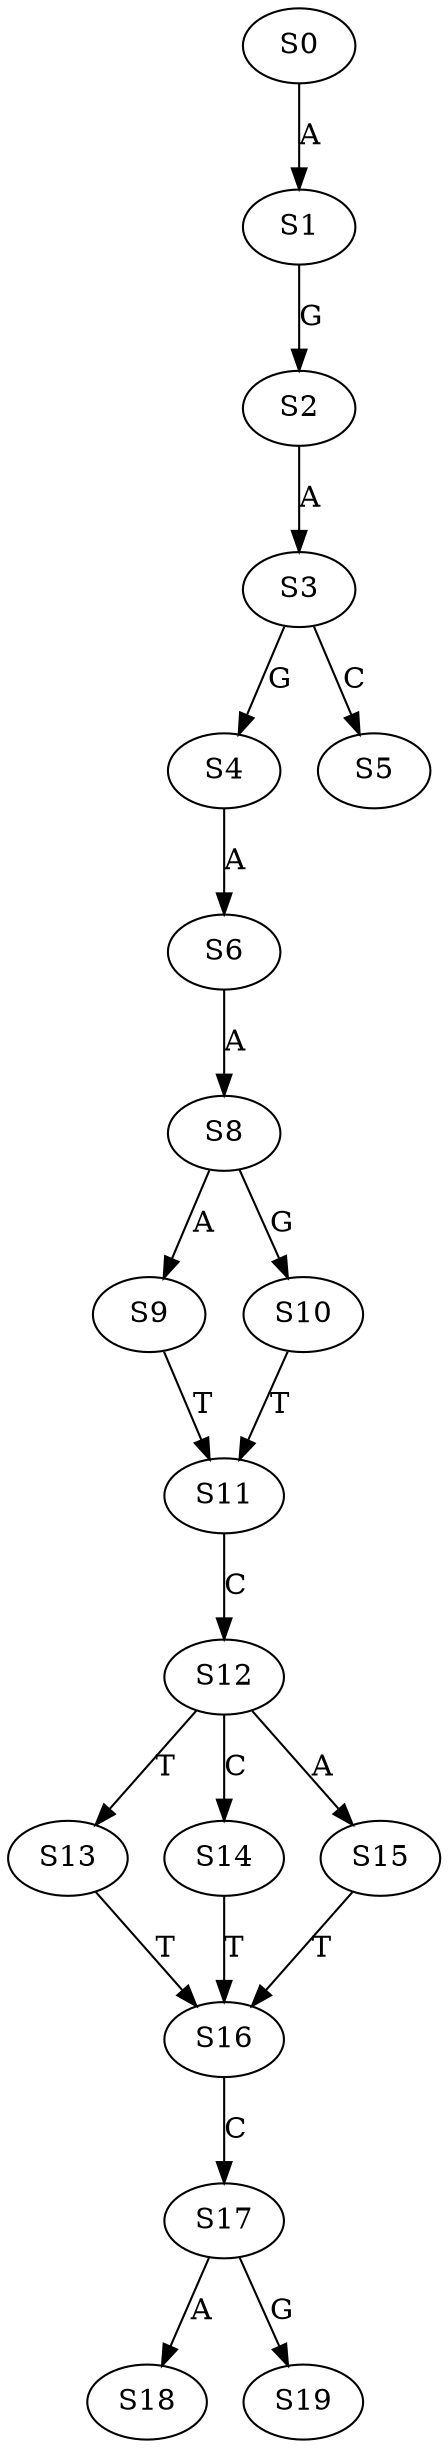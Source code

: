 strict digraph  {
	S0 -> S1 [ label = A ];
	S1 -> S2 [ label = G ];
	S2 -> S3 [ label = A ];
	S3 -> S4 [ label = G ];
	S3 -> S5 [ label = C ];
	S4 -> S6 [ label = A ];
	S6 -> S8 [ label = A ];
	S8 -> S9 [ label = A ];
	S8 -> S10 [ label = G ];
	S9 -> S11 [ label = T ];
	S10 -> S11 [ label = T ];
	S11 -> S12 [ label = C ];
	S12 -> S13 [ label = T ];
	S12 -> S14 [ label = C ];
	S12 -> S15 [ label = A ];
	S13 -> S16 [ label = T ];
	S14 -> S16 [ label = T ];
	S15 -> S16 [ label = T ];
	S16 -> S17 [ label = C ];
	S17 -> S18 [ label = A ];
	S17 -> S19 [ label = G ];
}

